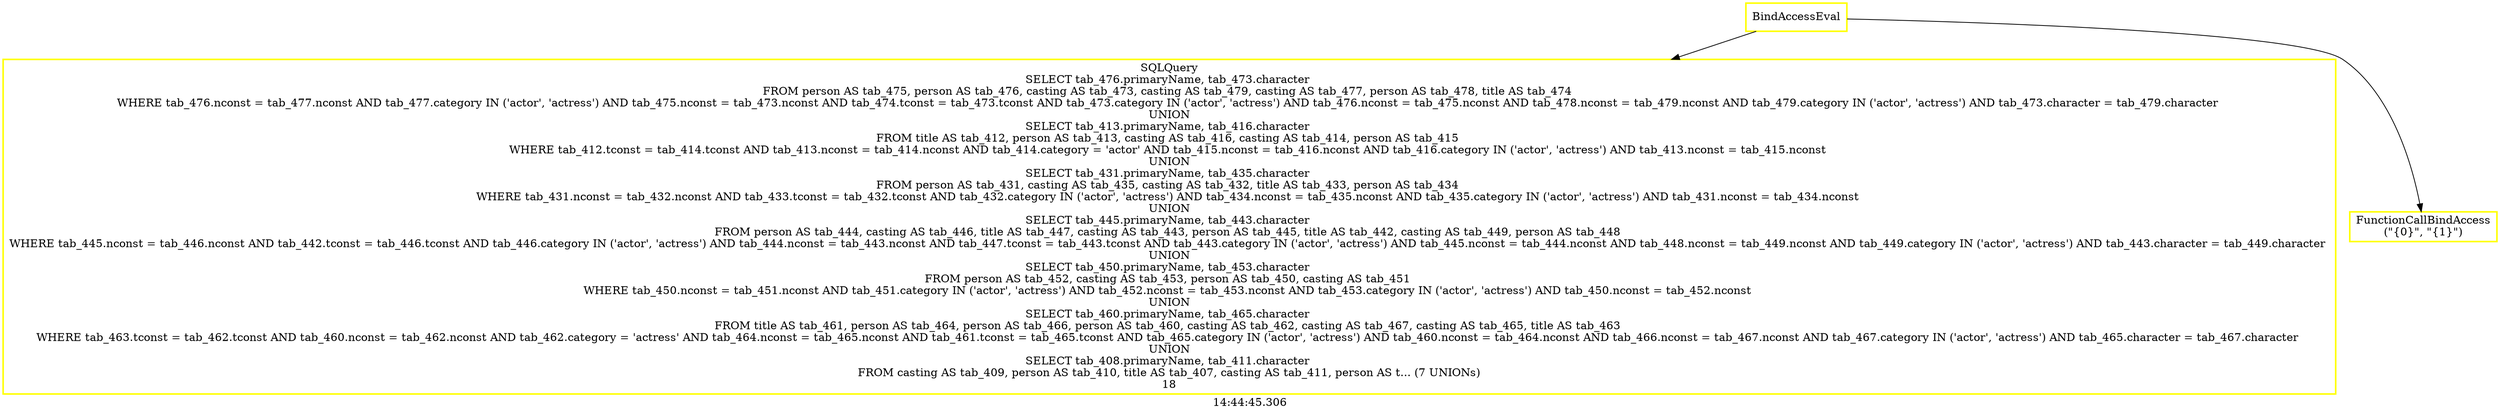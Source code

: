 digraph  g{ graph[label = "14:44:45.306"]
node [shape=rectangle, color=black, fontcolor=black, style=bold] edge [color=black] 0 [label="BindAccessEval", color = yellow] ; 
1 [label="SQLQuery
SELECT tab_476.primaryName, tab_473.character 
FROM person AS tab_475, person AS tab_476, casting AS tab_473, casting AS tab_479, casting AS tab_477, person AS tab_478, title AS tab_474 
WHERE tab_476.nconst = tab_477.nconst AND tab_477.category IN ('actor', 'actress') AND tab_475.nconst = tab_473.nconst AND tab_474.tconst = tab_473.tconst AND tab_473.category IN ('actor', 'actress') AND tab_476.nconst = tab_475.nconst AND tab_478.nconst = tab_479.nconst AND tab_479.category IN ('actor', 'actress') AND tab_473.character = tab_479.character 
UNION
SELECT tab_413.primaryName, tab_416.character 
FROM title AS tab_412, person AS tab_413, casting AS tab_416, casting AS tab_414, person AS tab_415 
WHERE tab_412.tconst = tab_414.tconst AND tab_413.nconst = tab_414.nconst AND tab_414.category = 'actor' AND tab_415.nconst = tab_416.nconst AND tab_416.category IN ('actor', 'actress') AND tab_413.nconst = tab_415.nconst 
UNION
SELECT tab_431.primaryName, tab_435.character 
FROM person AS tab_431, casting AS tab_435, casting AS tab_432, title AS tab_433, person AS tab_434 
WHERE tab_431.nconst = tab_432.nconst AND tab_433.tconst = tab_432.tconst AND tab_432.category IN ('actor', 'actress') AND tab_434.nconst = tab_435.nconst AND tab_435.category IN ('actor', 'actress') AND tab_431.nconst = tab_434.nconst 
UNION
SELECT tab_445.primaryName, tab_443.character 
FROM person AS tab_444, casting AS tab_446, title AS tab_447, casting AS tab_443, person AS tab_445, title AS tab_442, casting AS tab_449, person AS tab_448 
WHERE tab_445.nconst = tab_446.nconst AND tab_442.tconst = tab_446.tconst AND tab_446.category IN ('actor', 'actress') AND tab_444.nconst = tab_443.nconst AND tab_447.tconst = tab_443.tconst AND tab_443.category IN ('actor', 'actress') AND tab_445.nconst = tab_444.nconst AND tab_448.nconst = tab_449.nconst AND tab_449.category IN ('actor', 'actress') AND tab_443.character = tab_449.character 
UNION
SELECT tab_450.primaryName, tab_453.character 
FROM person AS tab_452, casting AS tab_453, person AS tab_450, casting AS tab_451 
WHERE tab_450.nconst = tab_451.nconst AND tab_451.category IN ('actor', 'actress') AND tab_452.nconst = tab_453.nconst AND tab_453.category IN ('actor', 'actress') AND tab_450.nconst = tab_452.nconst 
UNION
SELECT tab_460.primaryName, tab_465.character 
FROM title AS tab_461, person AS tab_464, person AS tab_466, person AS tab_460, casting AS tab_462, casting AS tab_467, casting AS tab_465, title AS tab_463 
WHERE tab_463.tconst = tab_462.tconst AND tab_460.nconst = tab_462.nconst AND tab_462.category = 'actress' AND tab_464.nconst = tab_465.nconst AND tab_461.tconst = tab_465.tconst AND tab_465.category IN ('actor', 'actress') AND tab_460.nconst = tab_464.nconst AND tab_466.nconst = tab_467.nconst AND tab_467.category IN ('actor', 'actress') AND tab_465.character = tab_467.character 
UNION
SELECT tab_408.primaryName, tab_411.character 
FROM casting AS tab_409, person AS tab_410, title AS tab_407, casting AS tab_411, person AS t... (7 UNIONs)
18", color = yellow] ; 
0 -> 1 ; 
2 [label="FunctionCallBindAccess
(\"{0}\", \"{1}\")", color = yellow] ; 
0 -> 2 ; 
}


